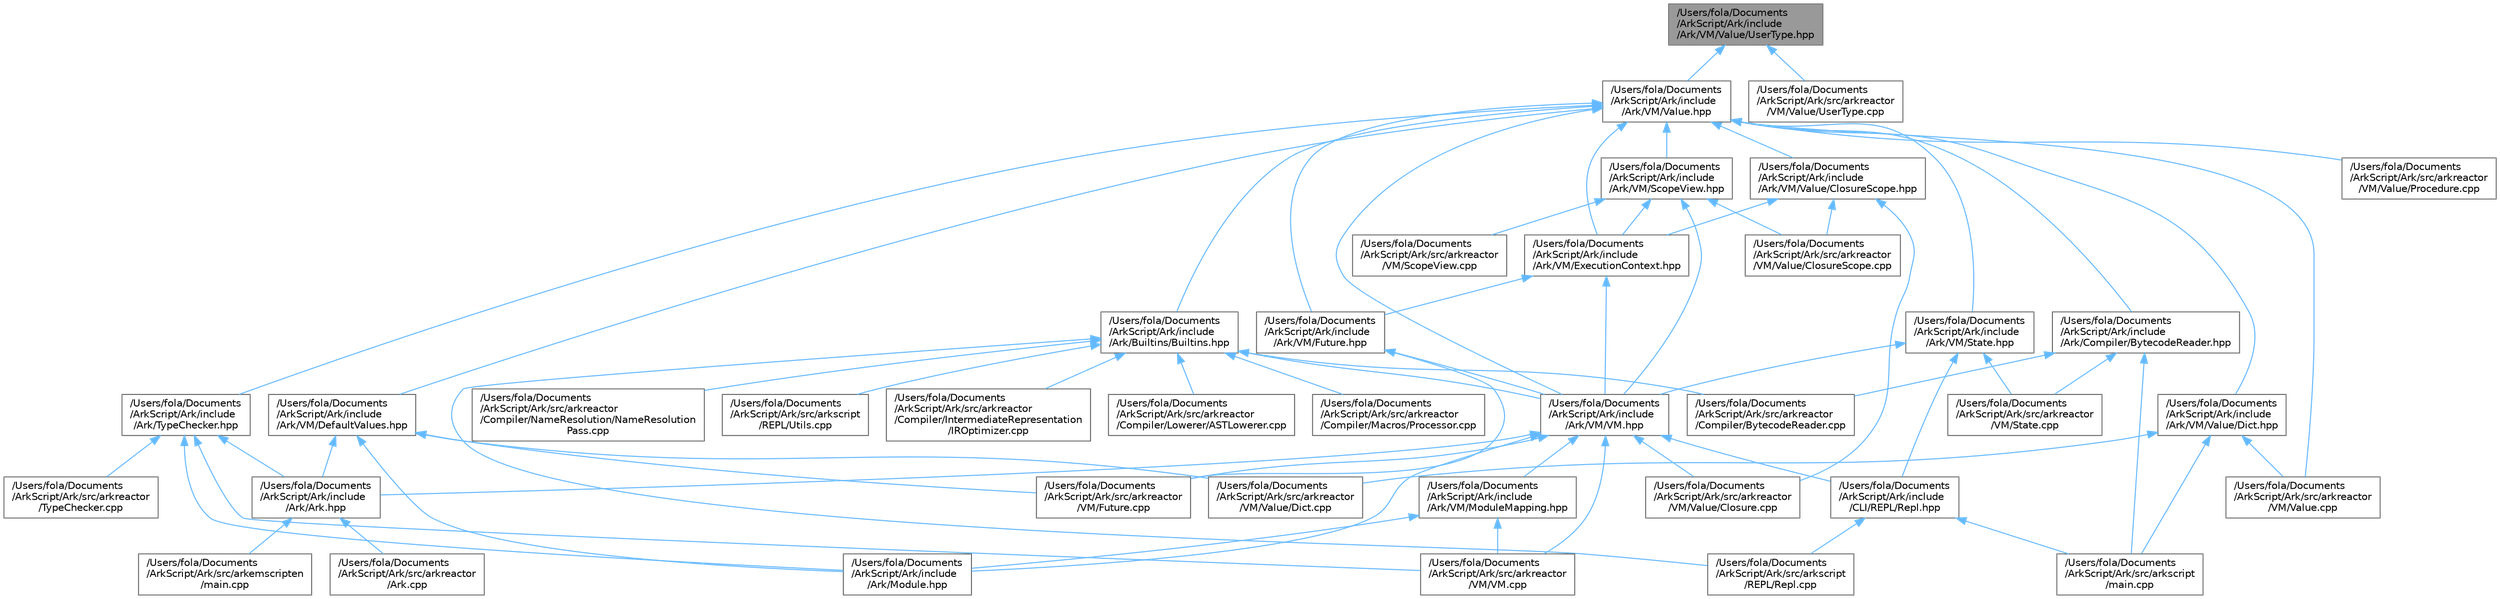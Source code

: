 digraph "/Users/fola/Documents/ArkScript/Ark/include/Ark/VM/Value/UserType.hpp"
{
 // INTERACTIVE_SVG=YES
 // LATEX_PDF_SIZE
  bgcolor="transparent";
  edge [fontname=Helvetica,fontsize=10,labelfontname=Helvetica,labelfontsize=10];
  node [fontname=Helvetica,fontsize=10,shape=box,height=0.2,width=0.4];
  Node1 [id="Node000001",label="/Users/fola/Documents\l/ArkScript/Ark/include\l/Ark/VM/Value/UserType.hpp",height=0.2,width=0.4,color="gray40", fillcolor="grey60", style="filled", fontcolor="black",tooltip="Subtype of the value, capable of handling any C++ type."];
  Node1 -> Node2 [id="edge1_Node000001_Node000002",dir="back",color="steelblue1",style="solid",tooltip=" "];
  Node2 [id="Node000002",label="/Users/fola/Documents\l/ArkScript/Ark/include\l/Ark/VM/Value.hpp",height=0.2,width=0.4,color="grey40", fillcolor="white", style="filled",URL="$de/dfd/Value_8hpp.html",tooltip="Default value type handled by the virtual machine."];
  Node2 -> Node3 [id="edge2_Node000002_Node000003",dir="back",color="steelblue1",style="solid",tooltip=" "];
  Node3 [id="Node000003",label="/Users/fola/Documents\l/ArkScript/Ark/include\l/Ark/Builtins/Builtins.hpp",height=0.2,width=0.4,color="grey40", fillcolor="white", style="filled",URL="$da/d84/Builtins_8hpp.html",tooltip="Host the declaration of all the ArkScript builtins."];
  Node3 -> Node4 [id="edge3_Node000003_Node000004",dir="back",color="steelblue1",style="solid",tooltip=" "];
  Node4 [id="Node000004",label="/Users/fola/Documents\l/ArkScript/Ark/include\l/Ark/VM/VM.hpp",height=0.2,width=0.4,color="grey40", fillcolor="white", style="filled",URL="$d1/d91/VM_8hpp.html",tooltip="The ArkScript virtual machine."];
  Node4 -> Node5 [id="edge4_Node000004_Node000005",dir="back",color="steelblue1",style="solid",tooltip=" "];
  Node5 [id="Node000005",label="/Users/fola/Documents\l/ArkScript/Ark/include\l/Ark/Ark.hpp",height=0.2,width=0.4,color="grey40", fillcolor="white", style="filled",URL="$d3/d7e/Ark_8hpp.html",tooltip="Includes the needed files to start using ArkScript."];
  Node5 -> Node6 [id="edge5_Node000005_Node000006",dir="back",color="steelblue1",style="solid",tooltip=" "];
  Node6 [id="Node000006",label="/Users/fola/Documents\l/ArkScript/Ark/src/arkemscripten\l/main.cpp",height=0.2,width=0.4,color="grey40", fillcolor="white", style="filled",URL="$d1/d95/arkemscripten_2main_8cpp.html",tooltip=" "];
  Node5 -> Node7 [id="edge6_Node000005_Node000007",dir="back",color="steelblue1",style="solid",tooltip=" "];
  Node7 [id="Node000007",label="/Users/fola/Documents\l/ArkScript/Ark/src/arkreactor\l/Ark.cpp",height=0.2,width=0.4,color="grey40", fillcolor="white", style="filled",URL="$dc/d32/Ark_8cpp.html",tooltip=" "];
  Node4 -> Node8 [id="edge7_Node000004_Node000008",dir="back",color="steelblue1",style="solid",tooltip=" "];
  Node8 [id="Node000008",label="/Users/fola/Documents\l/ArkScript/Ark/include\l/Ark/Module.hpp",height=0.2,width=0.4,color="grey40", fillcolor="white", style="filled",URL="$d5/d44/Module_8hpp.html",tooltip=" "];
  Node4 -> Node9 [id="edge8_Node000004_Node000009",dir="back",color="steelblue1",style="solid",tooltip=" "];
  Node9 [id="Node000009",label="/Users/fola/Documents\l/ArkScript/Ark/include\l/Ark/VM/ModuleMapping.hpp",height=0.2,width=0.4,color="grey40", fillcolor="white", style="filled",URL="$d2/d33/ModuleMapping_8hpp.html",tooltip=" "];
  Node9 -> Node8 [id="edge9_Node000009_Node000008",dir="back",color="steelblue1",style="solid",tooltip=" "];
  Node9 -> Node10 [id="edge10_Node000009_Node000010",dir="back",color="steelblue1",style="solid",tooltip=" "];
  Node10 [id="Node000010",label="/Users/fola/Documents\l/ArkScript/Ark/src/arkreactor\l/VM/VM.cpp",height=0.2,width=0.4,color="grey40", fillcolor="white", style="filled",URL="$d2/d27/VM_8cpp.html",tooltip=" "];
  Node4 -> Node11 [id="edge11_Node000004_Node000011",dir="back",color="steelblue1",style="solid",tooltip=" "];
  Node11 [id="Node000011",label="/Users/fola/Documents\l/ArkScript/Ark/include\l/CLI/REPL/Repl.hpp",height=0.2,width=0.4,color="grey40", fillcolor="white", style="filled",URL="$d5/da5/Repl_8hpp.html",tooltip="ArkScript REPL - Read Eval Print Loop."];
  Node11 -> Node12 [id="edge12_Node000011_Node000012",dir="back",color="steelblue1",style="solid",tooltip=" "];
  Node12 [id="Node000012",label="/Users/fola/Documents\l/ArkScript/Ark/src/arkscript\l/REPL/Repl.cpp",height=0.2,width=0.4,color="grey40", fillcolor="white", style="filled",URL="$d7/d46/Repl_8cpp.html",tooltip=" "];
  Node11 -> Node13 [id="edge13_Node000011_Node000013",dir="back",color="steelblue1",style="solid",tooltip=" "];
  Node13 [id="Node000013",label="/Users/fola/Documents\l/ArkScript/Ark/src/arkscript\l/main.cpp",height=0.2,width=0.4,color="grey40", fillcolor="white", style="filled",URL="$d0/d46/arkscript_2main_8cpp.html",tooltip=" "];
  Node4 -> Node14 [id="edge14_Node000004_Node000014",dir="back",color="steelblue1",style="solid",tooltip=" "];
  Node14 [id="Node000014",label="/Users/fola/Documents\l/ArkScript/Ark/src/arkreactor\l/VM/Future.cpp",height=0.2,width=0.4,color="grey40", fillcolor="white", style="filled",URL="$d4/dc9/Future_8cpp.html",tooltip=" "];
  Node4 -> Node10 [id="edge15_Node000004_Node000010",dir="back",color="steelblue1",style="solid",tooltip=" "];
  Node4 -> Node15 [id="edge16_Node000004_Node000015",dir="back",color="steelblue1",style="solid",tooltip=" "];
  Node15 [id="Node000015",label="/Users/fola/Documents\l/ArkScript/Ark/src/arkreactor\l/VM/Value/Closure.cpp",height=0.2,width=0.4,color="grey40", fillcolor="white", style="filled",URL="$d1/db2/Closure_8cpp.html",tooltip=" "];
  Node3 -> Node16 [id="edge17_Node000003_Node000016",dir="back",color="steelblue1",style="solid",tooltip=" "];
  Node16 [id="Node000016",label="/Users/fola/Documents\l/ArkScript/Ark/src/arkreactor\l/Compiler/BytecodeReader.cpp",height=0.2,width=0.4,color="grey40", fillcolor="white", style="filled",URL="$d5/d36/BytecodeReader_8cpp.html",tooltip=" "];
  Node3 -> Node17 [id="edge18_Node000003_Node000017",dir="back",color="steelblue1",style="solid",tooltip=" "];
  Node17 [id="Node000017",label="/Users/fola/Documents\l/ArkScript/Ark/src/arkreactor\l/Compiler/IntermediateRepresentation\l/IROptimizer.cpp",height=0.2,width=0.4,color="grey40", fillcolor="white", style="filled",URL="$d0/da9/IROptimizer_8cpp.html",tooltip=" "];
  Node3 -> Node18 [id="edge19_Node000003_Node000018",dir="back",color="steelblue1",style="solid",tooltip=" "];
  Node18 [id="Node000018",label="/Users/fola/Documents\l/ArkScript/Ark/src/arkreactor\l/Compiler/Lowerer/ASTLowerer.cpp",height=0.2,width=0.4,color="grey40", fillcolor="white", style="filled",URL="$d2/d5e/ASTLowerer_8cpp.html",tooltip=" "];
  Node3 -> Node19 [id="edge20_Node000003_Node000019",dir="back",color="steelblue1",style="solid",tooltip=" "];
  Node19 [id="Node000019",label="/Users/fola/Documents\l/ArkScript/Ark/src/arkreactor\l/Compiler/Macros/Processor.cpp",height=0.2,width=0.4,color="grey40", fillcolor="white", style="filled",URL="$d6/d69/Processor_8cpp.html",tooltip=" "];
  Node3 -> Node20 [id="edge21_Node000003_Node000020",dir="back",color="steelblue1",style="solid",tooltip=" "];
  Node20 [id="Node000020",label="/Users/fola/Documents\l/ArkScript/Ark/src/arkreactor\l/Compiler/NameResolution/NameResolution\lPass.cpp",height=0.2,width=0.4,color="grey40", fillcolor="white", style="filled",URL="$de/dd7/NameResolutionPass_8cpp.html",tooltip=" "];
  Node3 -> Node12 [id="edge22_Node000003_Node000012",dir="back",color="steelblue1",style="solid",tooltip=" "];
  Node3 -> Node21 [id="edge23_Node000003_Node000021",dir="back",color="steelblue1",style="solid",tooltip=" "];
  Node21 [id="Node000021",label="/Users/fola/Documents\l/ArkScript/Ark/src/arkscript\l/REPL/Utils.cpp",height=0.2,width=0.4,color="grey40", fillcolor="white", style="filled",URL="$d7/d48/arkscript_2REPL_2Utils_8cpp.html",tooltip=" "];
  Node2 -> Node22 [id="edge24_Node000002_Node000022",dir="back",color="steelblue1",style="solid",tooltip=" "];
  Node22 [id="Node000022",label="/Users/fola/Documents\l/ArkScript/Ark/include\l/Ark/Compiler/BytecodeReader.hpp",height=0.2,width=0.4,color="grey40", fillcolor="white", style="filled",URL="$d1/d84/BytecodeReader_8hpp.html",tooltip="A bytecode disassembler for ArkScript."];
  Node22 -> Node16 [id="edge25_Node000022_Node000016",dir="back",color="steelblue1",style="solid",tooltip=" "];
  Node22 -> Node23 [id="edge26_Node000022_Node000023",dir="back",color="steelblue1",style="solid",tooltip=" "];
  Node23 [id="Node000023",label="/Users/fola/Documents\l/ArkScript/Ark/src/arkreactor\l/VM/State.cpp",height=0.2,width=0.4,color="grey40", fillcolor="white", style="filled",URL="$d0/da0/State_8cpp.html",tooltip=" "];
  Node22 -> Node13 [id="edge27_Node000022_Node000013",dir="back",color="steelblue1",style="solid",tooltip=" "];
  Node2 -> Node24 [id="edge28_Node000002_Node000024",dir="back",color="steelblue1",style="solid",tooltip=" "];
  Node24 [id="Node000024",label="/Users/fola/Documents\l/ArkScript/Ark/include\l/Ark/TypeChecker.hpp",height=0.2,width=0.4,color="grey40", fillcolor="white", style="filled",URL="$db/d5e/TypeChecker_8hpp.html",tooltip=" "];
  Node24 -> Node5 [id="edge29_Node000024_Node000005",dir="back",color="steelblue1",style="solid",tooltip=" "];
  Node24 -> Node8 [id="edge30_Node000024_Node000008",dir="back",color="steelblue1",style="solid",tooltip=" "];
  Node24 -> Node25 [id="edge31_Node000024_Node000025",dir="back",color="steelblue1",style="solid",tooltip=" "];
  Node25 [id="Node000025",label="/Users/fola/Documents\l/ArkScript/Ark/src/arkreactor\l/TypeChecker.cpp",height=0.2,width=0.4,color="grey40", fillcolor="white", style="filled",URL="$d6/d9a/TypeChecker_8cpp.html",tooltip=" "];
  Node24 -> Node10 [id="edge32_Node000024_Node000010",dir="back",color="steelblue1",style="solid",tooltip=" "];
  Node2 -> Node26 [id="edge33_Node000002_Node000026",dir="back",color="steelblue1",style="solid",tooltip=" "];
  Node26 [id="Node000026",label="/Users/fola/Documents\l/ArkScript/Ark/include\l/Ark/VM/DefaultValues.hpp",height=0.2,width=0.4,color="grey40", fillcolor="white", style="filled",URL="$d4/d3e/DefaultValues_8hpp.html",tooltip=" "];
  Node26 -> Node5 [id="edge34_Node000026_Node000005",dir="back",color="steelblue1",style="solid",tooltip=" "];
  Node26 -> Node8 [id="edge35_Node000026_Node000008",dir="back",color="steelblue1",style="solid",tooltip=" "];
  Node26 -> Node14 [id="edge36_Node000026_Node000014",dir="back",color="steelblue1",style="solid",tooltip=" "];
  Node26 -> Node27 [id="edge37_Node000026_Node000027",dir="back",color="steelblue1",style="solid",tooltip=" "];
  Node27 [id="Node000027",label="/Users/fola/Documents\l/ArkScript/Ark/src/arkreactor\l/VM/Value/Dict.cpp",height=0.2,width=0.4,color="grey40", fillcolor="white", style="filled",URL="$d1/d8f/Dict_8cpp.html",tooltip=" "];
  Node2 -> Node28 [id="edge38_Node000002_Node000028",dir="back",color="steelblue1",style="solid",tooltip=" "];
  Node28 [id="Node000028",label="/Users/fola/Documents\l/ArkScript/Ark/include\l/Ark/VM/ExecutionContext.hpp",height=0.2,width=0.4,color="grey40", fillcolor="white", style="filled",URL="$db/df6/ExecutionContext_8hpp.html",tooltip="Keeping track of the internal data needed by the VM."];
  Node28 -> Node29 [id="edge39_Node000028_Node000029",dir="back",color="steelblue1",style="solid",tooltip=" "];
  Node29 [id="Node000029",label="/Users/fola/Documents\l/ArkScript/Ark/include\l/Ark/VM/Future.hpp",height=0.2,width=0.4,color="grey40", fillcolor="white", style="filled",URL="$d0/dda/Future_8hpp.html",tooltip="Internal object to resolve asynchronously a function call in ArkScript."];
  Node29 -> Node4 [id="edge40_Node000029_Node000004",dir="back",color="steelblue1",style="solid",tooltip=" "];
  Node29 -> Node14 [id="edge41_Node000029_Node000014",dir="back",color="steelblue1",style="solid",tooltip=" "];
  Node28 -> Node4 [id="edge42_Node000028_Node000004",dir="back",color="steelblue1",style="solid",tooltip=" "];
  Node2 -> Node29 [id="edge43_Node000002_Node000029",dir="back",color="steelblue1",style="solid",tooltip=" "];
  Node2 -> Node30 [id="edge44_Node000002_Node000030",dir="back",color="steelblue1",style="solid",tooltip=" "];
  Node30 [id="Node000030",label="/Users/fola/Documents\l/ArkScript/Ark/include\l/Ark/VM/ScopeView.hpp",height=0.2,width=0.4,color="grey40", fillcolor="white", style="filled",URL="$d8/d45/ScopeView_8hpp.html",tooltip=" "];
  Node30 -> Node28 [id="edge45_Node000030_Node000028",dir="back",color="steelblue1",style="solid",tooltip=" "];
  Node30 -> Node4 [id="edge46_Node000030_Node000004",dir="back",color="steelblue1",style="solid",tooltip=" "];
  Node30 -> Node31 [id="edge47_Node000030_Node000031",dir="back",color="steelblue1",style="solid",tooltip=" "];
  Node31 [id="Node000031",label="/Users/fola/Documents\l/ArkScript/Ark/src/arkreactor\l/VM/ScopeView.cpp",height=0.2,width=0.4,color="grey40", fillcolor="white", style="filled",URL="$d9/ddb/ScopeView_8cpp.html",tooltip=" "];
  Node30 -> Node32 [id="edge48_Node000030_Node000032",dir="back",color="steelblue1",style="solid",tooltip=" "];
  Node32 [id="Node000032",label="/Users/fola/Documents\l/ArkScript/Ark/src/arkreactor\l/VM/Value/ClosureScope.cpp",height=0.2,width=0.4,color="grey40", fillcolor="white", style="filled",URL="$d6/d49/ClosureScope_8cpp.html",tooltip=" "];
  Node2 -> Node33 [id="edge49_Node000002_Node000033",dir="back",color="steelblue1",style="solid",tooltip=" "];
  Node33 [id="Node000033",label="/Users/fola/Documents\l/ArkScript/Ark/include\l/Ark/VM/State.hpp",height=0.2,width=0.4,color="grey40", fillcolor="white", style="filled",URL="$d0/db5/State_8hpp.html",tooltip="State used by the virtual machine: it loads the bytecode, can compile it if needed,..."];
  Node33 -> Node4 [id="edge50_Node000033_Node000004",dir="back",color="steelblue1",style="solid",tooltip=" "];
  Node33 -> Node11 [id="edge51_Node000033_Node000011",dir="back",color="steelblue1",style="solid",tooltip=" "];
  Node33 -> Node23 [id="edge52_Node000033_Node000023",dir="back",color="steelblue1",style="solid",tooltip=" "];
  Node2 -> Node4 [id="edge53_Node000002_Node000004",dir="back",color="steelblue1",style="solid",tooltip=" "];
  Node2 -> Node34 [id="edge54_Node000002_Node000034",dir="back",color="steelblue1",style="solid",tooltip=" "];
  Node34 [id="Node000034",label="/Users/fola/Documents\l/ArkScript/Ark/include\l/Ark/VM/Value/ClosureScope.hpp",height=0.2,width=0.4,color="grey40", fillcolor="white", style="filled",URL="$d1/d71/ClosureScope_8hpp.html",tooltip="Subtype of the value type, handling closures."];
  Node34 -> Node28 [id="edge55_Node000034_Node000028",dir="back",color="steelblue1",style="solid",tooltip=" "];
  Node34 -> Node15 [id="edge56_Node000034_Node000015",dir="back",color="steelblue1",style="solid",tooltip=" "];
  Node34 -> Node32 [id="edge57_Node000034_Node000032",dir="back",color="steelblue1",style="solid",tooltip=" "];
  Node2 -> Node35 [id="edge58_Node000002_Node000035",dir="back",color="steelblue1",style="solid",tooltip=" "];
  Node35 [id="Node000035",label="/Users/fola/Documents\l/ArkScript/Ark/include\l/Ark/VM/Value/Dict.hpp",height=0.2,width=0.4,color="grey40", fillcolor="white", style="filled",URL="$d9/df7/Dict_8hpp.html",tooltip="Define how dictionaries are handled."];
  Node35 -> Node36 [id="edge59_Node000035_Node000036",dir="back",color="steelblue1",style="solid",tooltip=" "];
  Node36 [id="Node000036",label="/Users/fola/Documents\l/ArkScript/Ark/src/arkreactor\l/VM/Value.cpp",height=0.2,width=0.4,color="grey40", fillcolor="white", style="filled",URL="$d1/d74/Value_8cpp.html",tooltip=" "];
  Node35 -> Node27 [id="edge60_Node000035_Node000027",dir="back",color="steelblue1",style="solid",tooltip=" "];
  Node35 -> Node13 [id="edge61_Node000035_Node000013",dir="back",color="steelblue1",style="solid",tooltip=" "];
  Node2 -> Node36 [id="edge62_Node000002_Node000036",dir="back",color="steelblue1",style="solid",tooltip=" "];
  Node2 -> Node37 [id="edge63_Node000002_Node000037",dir="back",color="steelblue1",style="solid",tooltip=" "];
  Node37 [id="Node000037",label="/Users/fola/Documents\l/ArkScript/Ark/src/arkreactor\l/VM/Value/Procedure.cpp",height=0.2,width=0.4,color="grey40", fillcolor="white", style="filled",URL="$d9/da8/Procedure_8cpp.html",tooltip=" "];
  Node1 -> Node38 [id="edge64_Node000001_Node000038",dir="back",color="steelblue1",style="solid",tooltip=" "];
  Node38 [id="Node000038",label="/Users/fola/Documents\l/ArkScript/Ark/src/arkreactor\l/VM/Value/UserType.cpp",height=0.2,width=0.4,color="grey40", fillcolor="white", style="filled",URL="$d6/d0f/UserType_8cpp.html",tooltip=" "];
}
